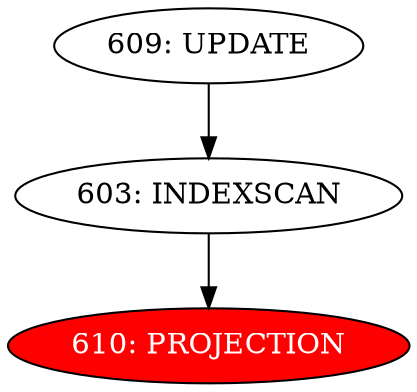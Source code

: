 digraph name {
603 [label="603: INDEXSCAN" ];
603 -> 610;
610 [label="610: PROJECTION" fontcolor="white" style="filled" fillcolor="red"];
609 [label="609: UPDATE" ];
609 -> 603;

}

